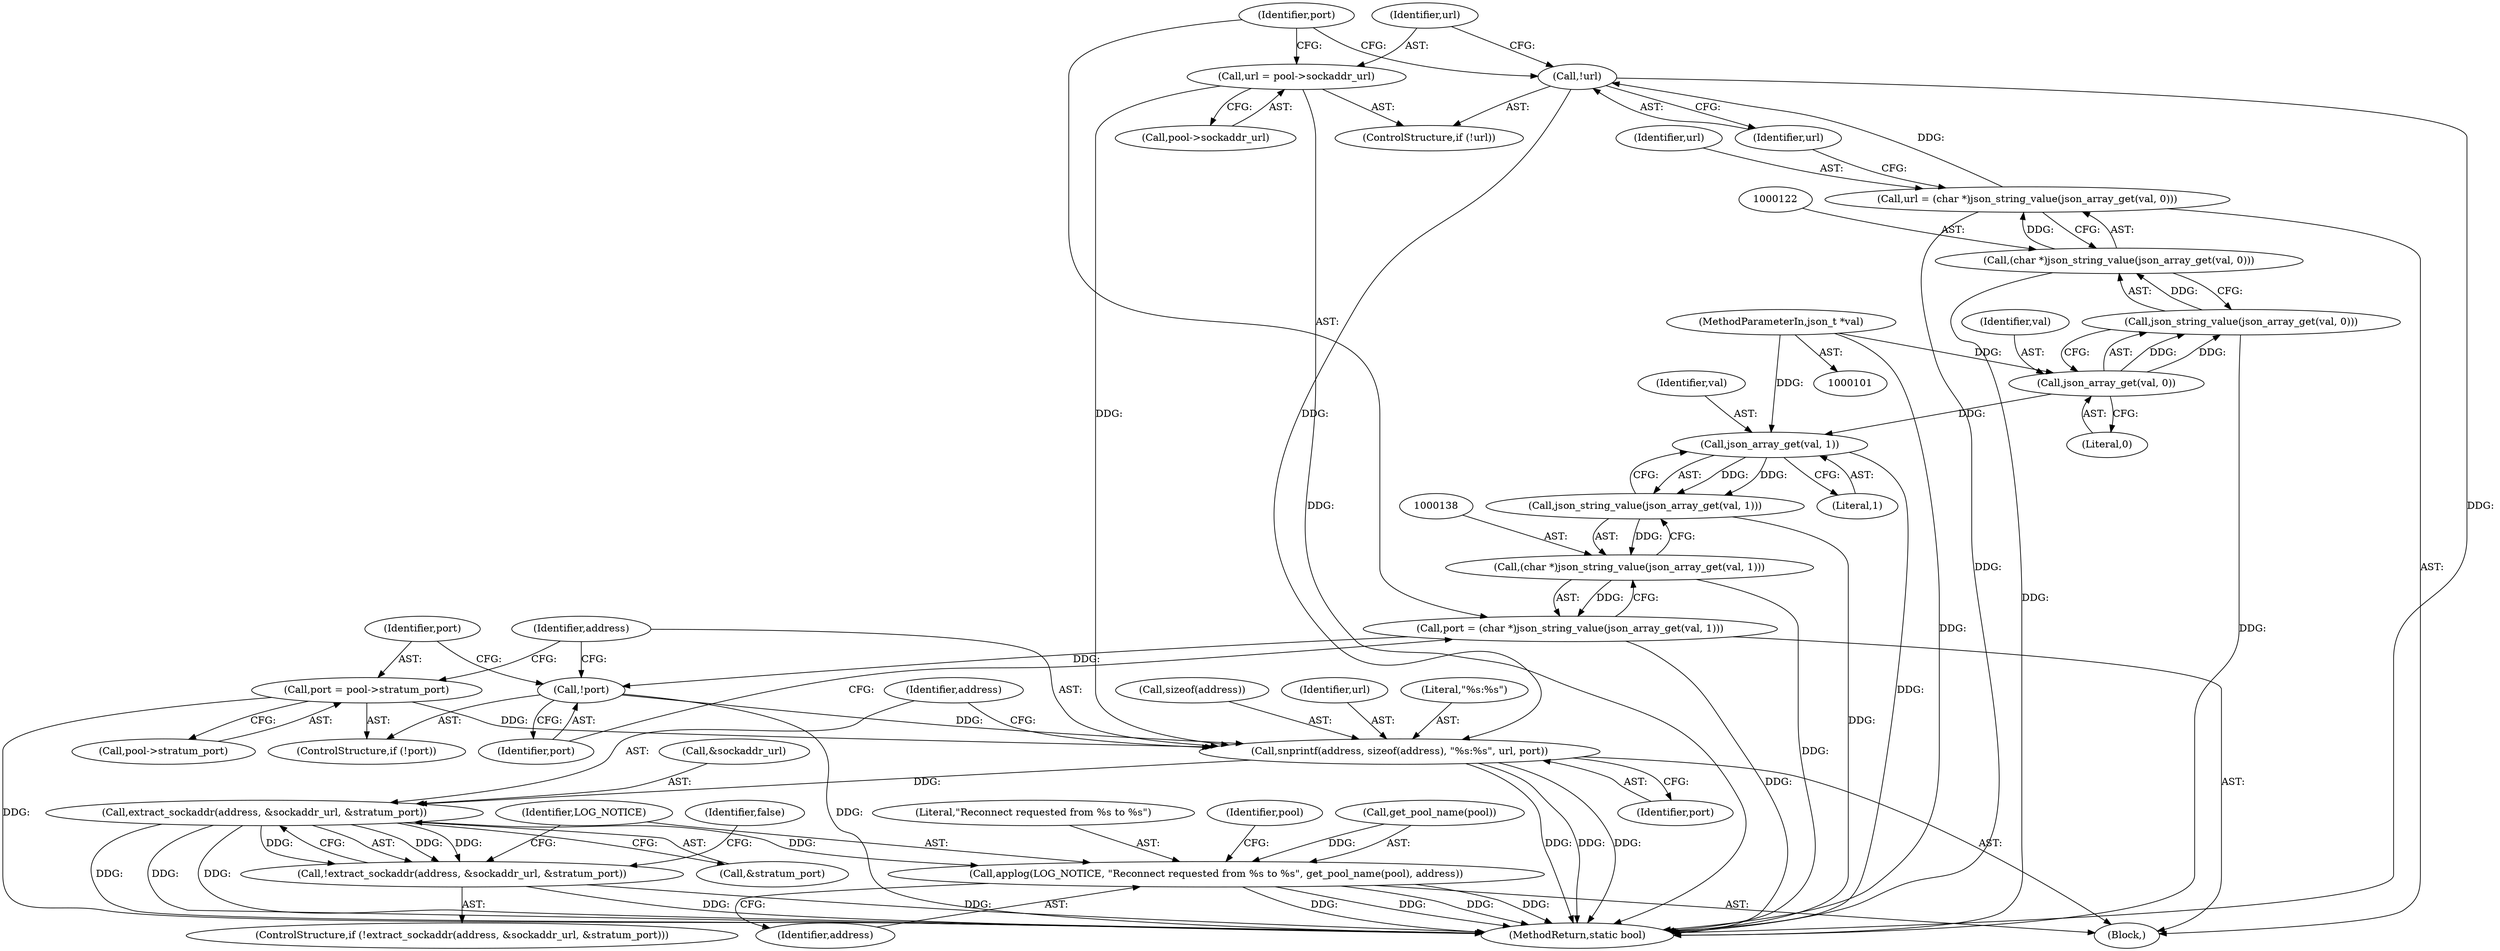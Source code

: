 digraph "0_sgminer_78cc408369bdbbd440196c93574098d1482efbce@API" {
"1000151" [label="(Call,snprintf(address, sizeof(address), \"%s:%s\", url, port))"];
"1000128" [label="(Call,!url)"];
"1000119" [label="(Call,url = (char *)json_string_value(json_array_get(val, 0)))"];
"1000121" [label="(Call,(char *)json_string_value(json_array_get(val, 0)))"];
"1000123" [label="(Call,json_string_value(json_array_get(val, 0)))"];
"1000124" [label="(Call,json_array_get(val, 0))"];
"1000103" [label="(MethodParameterIn,json_t *val)"];
"1000130" [label="(Call,url = pool->sockaddr_url)"];
"1000144" [label="(Call,!port)"];
"1000135" [label="(Call,port = (char *)json_string_value(json_array_get(val, 1)))"];
"1000137" [label="(Call,(char *)json_string_value(json_array_get(val, 1)))"];
"1000139" [label="(Call,json_string_value(json_array_get(val, 1)))"];
"1000140" [label="(Call,json_array_get(val, 1))"];
"1000146" [label="(Call,port = pool->stratum_port)"];
"1000160" [label="(Call,extract_sockaddr(address, &sockaddr_url, &stratum_port))"];
"1000159" [label="(Call,!extract_sockaddr(address, &sockaddr_url, &stratum_port))"];
"1000168" [label="(Call,applog(LOG_NOTICE, \"Reconnect requested from %s to %s\", get_pool_name(pool), address))"];
"1000157" [label="(Identifier,port)"];
"1000175" [label="(Identifier,pool)"];
"1000141" [label="(Identifier,val)"];
"1000162" [label="(Call,&sockaddr_url)"];
"1000142" [label="(Literal,1)"];
"1000119" [label="(Call,url = (char *)json_string_value(json_array_get(val, 0)))"];
"1000140" [label="(Call,json_array_get(val, 1))"];
"1000153" [label="(Call,sizeof(address))"];
"1000156" [label="(Identifier,url)"];
"1000103" [label="(MethodParameterIn,json_t *val)"];
"1000168" [label="(Call,applog(LOG_NOTICE, \"Reconnect requested from %s to %s\", get_pool_name(pool), address))"];
"1000123" [label="(Call,json_string_value(json_array_get(val, 0)))"];
"1000155" [label="(Literal,\"%s:%s\")"];
"1000173" [label="(Identifier,address)"];
"1000136" [label="(Identifier,port)"];
"1000170" [label="(Literal,\"Reconnect requested from %s to %s\")"];
"1000161" [label="(Identifier,address)"];
"1000129" [label="(Identifier,url)"];
"1000135" [label="(Call,port = (char *)json_string_value(json_array_get(val, 1)))"];
"1000151" [label="(Call,snprintf(address, sizeof(address), \"%s:%s\", url, port))"];
"1000164" [label="(Call,&stratum_port)"];
"1000147" [label="(Identifier,port)"];
"1000160" [label="(Call,extract_sockaddr(address, &sockaddr_url, &stratum_port))"];
"1000169" [label="(Identifier,LOG_NOTICE)"];
"1000131" [label="(Identifier,url)"];
"1000230" [label="(MethodReturn,static bool)"];
"1000145" [label="(Identifier,port)"];
"1000104" [label="(Block,)"];
"1000128" [label="(Call,!url)"];
"1000152" [label="(Identifier,address)"];
"1000126" [label="(Literal,0)"];
"1000125" [label="(Identifier,val)"];
"1000132" [label="(Call,pool->sockaddr_url)"];
"1000158" [label="(ControlStructure,if (!extract_sockaddr(address, &sockaddr_url, &stratum_port)))"];
"1000139" [label="(Call,json_string_value(json_array_get(val, 1)))"];
"1000120" [label="(Identifier,url)"];
"1000167" [label="(Identifier,false)"];
"1000137" [label="(Call,(char *)json_string_value(json_array_get(val, 1)))"];
"1000127" [label="(ControlStructure,if (!url))"];
"1000148" [label="(Call,pool->stratum_port)"];
"1000146" [label="(Call,port = pool->stratum_port)"];
"1000171" [label="(Call,get_pool_name(pool))"];
"1000130" [label="(Call,url = pool->sockaddr_url)"];
"1000159" [label="(Call,!extract_sockaddr(address, &sockaddr_url, &stratum_port))"];
"1000143" [label="(ControlStructure,if (!port))"];
"1000121" [label="(Call,(char *)json_string_value(json_array_get(val, 0)))"];
"1000124" [label="(Call,json_array_get(val, 0))"];
"1000144" [label="(Call,!port)"];
"1000151" -> "1000104"  [label="AST: "];
"1000151" -> "1000157"  [label="CFG: "];
"1000152" -> "1000151"  [label="AST: "];
"1000153" -> "1000151"  [label="AST: "];
"1000155" -> "1000151"  [label="AST: "];
"1000156" -> "1000151"  [label="AST: "];
"1000157" -> "1000151"  [label="AST: "];
"1000161" -> "1000151"  [label="CFG: "];
"1000151" -> "1000230"  [label="DDG: "];
"1000151" -> "1000230"  [label="DDG: "];
"1000151" -> "1000230"  [label="DDG: "];
"1000128" -> "1000151"  [label="DDG: "];
"1000130" -> "1000151"  [label="DDG: "];
"1000144" -> "1000151"  [label="DDG: "];
"1000146" -> "1000151"  [label="DDG: "];
"1000151" -> "1000160"  [label="DDG: "];
"1000128" -> "1000127"  [label="AST: "];
"1000128" -> "1000129"  [label="CFG: "];
"1000129" -> "1000128"  [label="AST: "];
"1000131" -> "1000128"  [label="CFG: "];
"1000136" -> "1000128"  [label="CFG: "];
"1000128" -> "1000230"  [label="DDG: "];
"1000119" -> "1000128"  [label="DDG: "];
"1000119" -> "1000104"  [label="AST: "];
"1000119" -> "1000121"  [label="CFG: "];
"1000120" -> "1000119"  [label="AST: "];
"1000121" -> "1000119"  [label="AST: "];
"1000129" -> "1000119"  [label="CFG: "];
"1000119" -> "1000230"  [label="DDG: "];
"1000121" -> "1000119"  [label="DDG: "];
"1000121" -> "1000123"  [label="CFG: "];
"1000122" -> "1000121"  [label="AST: "];
"1000123" -> "1000121"  [label="AST: "];
"1000121" -> "1000230"  [label="DDG: "];
"1000123" -> "1000121"  [label="DDG: "];
"1000123" -> "1000124"  [label="CFG: "];
"1000124" -> "1000123"  [label="AST: "];
"1000123" -> "1000230"  [label="DDG: "];
"1000124" -> "1000123"  [label="DDG: "];
"1000124" -> "1000123"  [label="DDG: "];
"1000124" -> "1000126"  [label="CFG: "];
"1000125" -> "1000124"  [label="AST: "];
"1000126" -> "1000124"  [label="AST: "];
"1000103" -> "1000124"  [label="DDG: "];
"1000124" -> "1000140"  [label="DDG: "];
"1000103" -> "1000101"  [label="AST: "];
"1000103" -> "1000230"  [label="DDG: "];
"1000103" -> "1000140"  [label="DDG: "];
"1000130" -> "1000127"  [label="AST: "];
"1000130" -> "1000132"  [label="CFG: "];
"1000131" -> "1000130"  [label="AST: "];
"1000132" -> "1000130"  [label="AST: "];
"1000136" -> "1000130"  [label="CFG: "];
"1000130" -> "1000230"  [label="DDG: "];
"1000144" -> "1000143"  [label="AST: "];
"1000144" -> "1000145"  [label="CFG: "];
"1000145" -> "1000144"  [label="AST: "];
"1000147" -> "1000144"  [label="CFG: "];
"1000152" -> "1000144"  [label="CFG: "];
"1000144" -> "1000230"  [label="DDG: "];
"1000135" -> "1000144"  [label="DDG: "];
"1000135" -> "1000104"  [label="AST: "];
"1000135" -> "1000137"  [label="CFG: "];
"1000136" -> "1000135"  [label="AST: "];
"1000137" -> "1000135"  [label="AST: "];
"1000145" -> "1000135"  [label="CFG: "];
"1000135" -> "1000230"  [label="DDG: "];
"1000137" -> "1000135"  [label="DDG: "];
"1000137" -> "1000139"  [label="CFG: "];
"1000138" -> "1000137"  [label="AST: "];
"1000139" -> "1000137"  [label="AST: "];
"1000137" -> "1000230"  [label="DDG: "];
"1000139" -> "1000137"  [label="DDG: "];
"1000139" -> "1000140"  [label="CFG: "];
"1000140" -> "1000139"  [label="AST: "];
"1000139" -> "1000230"  [label="DDG: "];
"1000140" -> "1000139"  [label="DDG: "];
"1000140" -> "1000139"  [label="DDG: "];
"1000140" -> "1000142"  [label="CFG: "];
"1000141" -> "1000140"  [label="AST: "];
"1000142" -> "1000140"  [label="AST: "];
"1000140" -> "1000230"  [label="DDG: "];
"1000146" -> "1000143"  [label="AST: "];
"1000146" -> "1000148"  [label="CFG: "];
"1000147" -> "1000146"  [label="AST: "];
"1000148" -> "1000146"  [label="AST: "];
"1000152" -> "1000146"  [label="CFG: "];
"1000146" -> "1000230"  [label="DDG: "];
"1000160" -> "1000159"  [label="AST: "];
"1000160" -> "1000164"  [label="CFG: "];
"1000161" -> "1000160"  [label="AST: "];
"1000162" -> "1000160"  [label="AST: "];
"1000164" -> "1000160"  [label="AST: "];
"1000159" -> "1000160"  [label="CFG: "];
"1000160" -> "1000230"  [label="DDG: "];
"1000160" -> "1000230"  [label="DDG: "];
"1000160" -> "1000230"  [label="DDG: "];
"1000160" -> "1000159"  [label="DDG: "];
"1000160" -> "1000159"  [label="DDG: "];
"1000160" -> "1000159"  [label="DDG: "];
"1000160" -> "1000168"  [label="DDG: "];
"1000159" -> "1000158"  [label="AST: "];
"1000167" -> "1000159"  [label="CFG: "];
"1000169" -> "1000159"  [label="CFG: "];
"1000159" -> "1000230"  [label="DDG: "];
"1000159" -> "1000230"  [label="DDG: "];
"1000168" -> "1000104"  [label="AST: "];
"1000168" -> "1000173"  [label="CFG: "];
"1000169" -> "1000168"  [label="AST: "];
"1000170" -> "1000168"  [label="AST: "];
"1000171" -> "1000168"  [label="AST: "];
"1000173" -> "1000168"  [label="AST: "];
"1000175" -> "1000168"  [label="CFG: "];
"1000168" -> "1000230"  [label="DDG: "];
"1000168" -> "1000230"  [label="DDG: "];
"1000168" -> "1000230"  [label="DDG: "];
"1000168" -> "1000230"  [label="DDG: "];
"1000171" -> "1000168"  [label="DDG: "];
}
